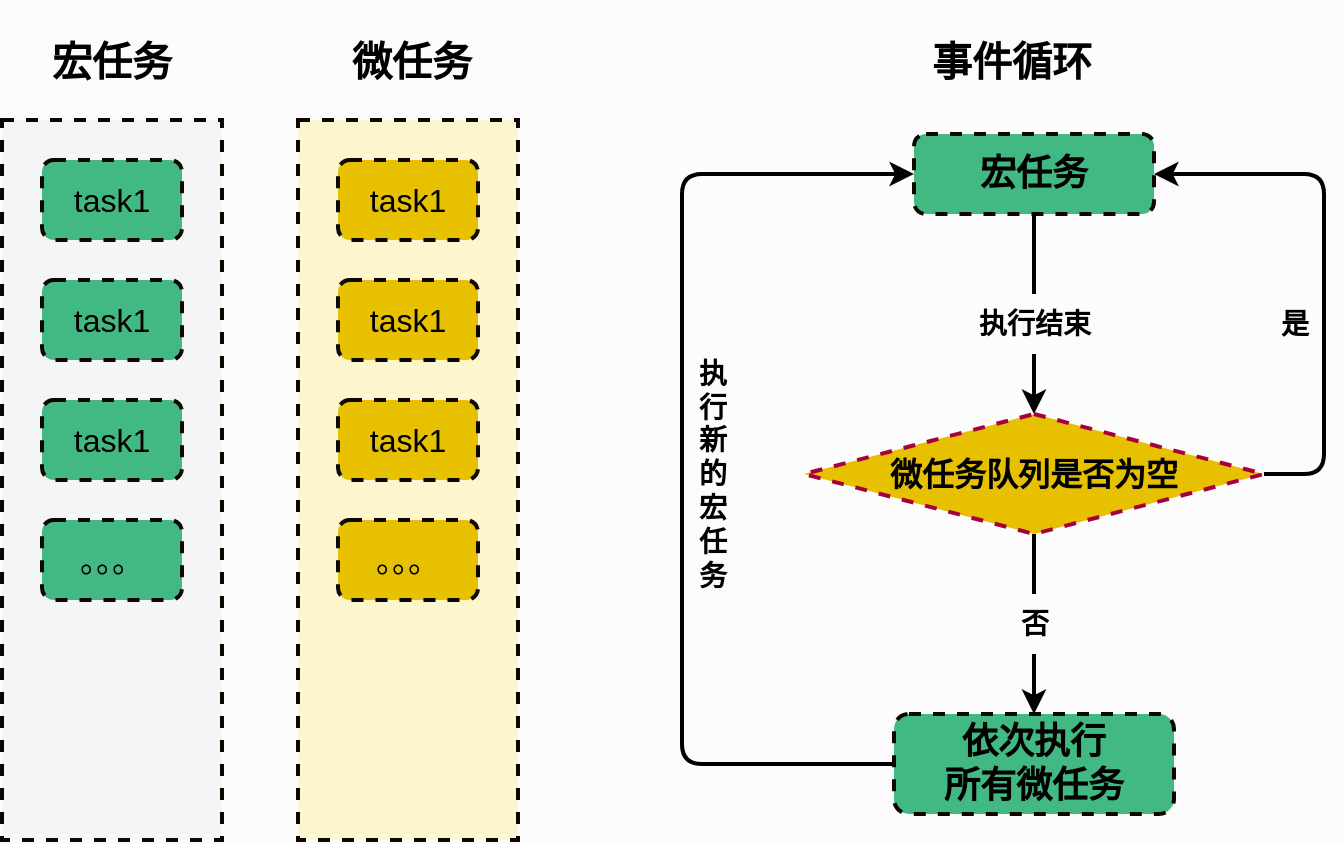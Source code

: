 <mxfile>
    <diagram id="BP0s1PqeJ8omsrFhGxX3" name="Page-1">
        <mxGraphModel dx="1272" dy="511" grid="1" gridSize="10" guides="1" tooltips="1" connect="1" arrows="1" fold="1" page="1" pageScale="1" pageWidth="850" pageHeight="1100" background="#FCFCFC" math="0" shadow="0">
            <root>
                <mxCell id="0"/>
                <mxCell id="1" parent="0"/>
                <mxCell id="2" value="" style="rounded=0;whiteSpace=wrap;html=1;fillColor=#f3f5f7;dashed=1;strokeColor=#0D0701;strokeWidth=2;" parent="1" vertex="1">
                    <mxGeometry x="70" y="70" width="110" height="360" as="geometry"/>
                </mxCell>
                <mxCell id="3" value="&lt;font color=&quot;#000000&quot; style=&quot;font-size: 20px;&quot;&gt;&lt;b style=&quot;font-size: 20px;&quot;&gt;宏任务&lt;/b&gt;&lt;/font&gt;" style="text;html=1;strokeColor=none;fillColor=none;align=center;verticalAlign=middle;whiteSpace=wrap;rounded=0;fontSize=20;" parent="1" vertex="1">
                    <mxGeometry x="70" y="10" width="110" height="60" as="geometry"/>
                </mxCell>
                <mxCell id="4" value="task1" style="rounded=1;whiteSpace=wrap;dashed=1;strokeColor=#0D0701;strokeWidth=2;fontSize=16;fontColor=#000000;fillColor=#42b983;labelBackgroundColor=none;" parent="1" vertex="1">
                    <mxGeometry x="90" y="90" width="70" height="40" as="geometry"/>
                </mxCell>
                <mxCell id="11" value="task1" style="rounded=1;whiteSpace=wrap;html=1;dashed=1;strokeColor=#0D0701;strokeWidth=2;fontSize=16;fontColor=#000000;fillColor=#42b983;labelBackgroundColor=none;" parent="1" vertex="1">
                    <mxGeometry x="90" y="210" width="70" height="40" as="geometry"/>
                </mxCell>
                <mxCell id="12" value="task1" style="rounded=1;whiteSpace=wrap;html=1;dashed=1;strokeColor=#0D0701;strokeWidth=2;fontSize=16;fontColor=#000000;fillColor=#42b983;labelBackgroundColor=none;" parent="1" vertex="1">
                    <mxGeometry x="90" y="150" width="70" height="40" as="geometry"/>
                </mxCell>
                <mxCell id="13" value="。。。" style="rounded=1;whiteSpace=wrap;html=1;dashed=1;strokeColor=#0D0701;strokeWidth=2;fontSize=16;fontColor=#000000;fillColor=#42b983;labelBackgroundColor=none;" parent="1" vertex="1">
                    <mxGeometry x="90" y="270" width="70" height="40" as="geometry"/>
                </mxCell>
                <mxCell id="14" value="&lt;font color=&quot;#000000&quot; style=&quot;font-size: 20px;&quot;&gt;&lt;b style=&quot;font-size: 20px;&quot;&gt;微任务&lt;/b&gt;&lt;/font&gt;" style="text;html=1;strokeColor=none;fillColor=none;align=center;verticalAlign=middle;whiteSpace=wrap;rounded=0;fontSize=20;" parent="1" vertex="1">
                    <mxGeometry x="220" y="10" width="110" height="60" as="geometry"/>
                </mxCell>
                <mxCell id="15" value="" style="rounded=0;whiteSpace=wrap;html=1;fillColor=#ffe5644d;dashed=1;strokeColor=#0D0701;strokeWidth=2;" parent="1" vertex="1">
                    <mxGeometry x="218" y="70" width="110" height="360" as="geometry"/>
                </mxCell>
                <mxCell id="17" value="task1" style="rounded=1;whiteSpace=wrap;html=1;dashed=1;strokeColor=#0D0701;strokeWidth=2;fontSize=16;fontColor=#000000;fillColor=#e7c000;labelBackgroundColor=none;" parent="1" vertex="1">
                    <mxGeometry x="238" y="90" width="70" height="40" as="geometry"/>
                </mxCell>
                <mxCell id="18" value="task1" style="rounded=1;whiteSpace=wrap;html=1;dashed=1;strokeColor=#0D0701;strokeWidth=2;fontSize=16;fontColor=#000000;fillColor=#e7c000;labelBackgroundColor=none;" parent="1" vertex="1">
                    <mxGeometry x="238" y="210" width="70" height="40" as="geometry"/>
                </mxCell>
                <mxCell id="19" value="task1" style="rounded=1;whiteSpace=wrap;html=1;dashed=1;strokeColor=#0D0701;strokeWidth=2;fontSize=16;fontColor=#000000;fillColor=#E7C000;labelBackgroundColor=none;" parent="1" vertex="1">
                    <mxGeometry x="238" y="150" width="70" height="40" as="geometry"/>
                </mxCell>
                <mxCell id="20" value="。。。" style="rounded=1;whiteSpace=wrap;html=1;dashed=1;strokeColor=#0D0701;strokeWidth=2;fontSize=16;fontColor=#000000;fillColor=#e7c000;labelBackgroundColor=none;" parent="1" vertex="1">
                    <mxGeometry x="238" y="270" width="70" height="40" as="geometry"/>
                </mxCell>
                <mxCell id="21" value="&lt;font color=&quot;#000000&quot; style=&quot;font-size: 20px;&quot;&gt;&lt;b style=&quot;font-size: 20px;&quot;&gt;事件循环&lt;/b&gt;&lt;/font&gt;" style="text;html=1;strokeColor=none;fillColor=none;align=center;verticalAlign=middle;whiteSpace=wrap;rounded=0;fontSize=20;" parent="1" vertex="1">
                    <mxGeometry x="520" y="10" width="110" height="60" as="geometry"/>
                </mxCell>
                <mxCell id="27" style="edgeStyle=none;html=1;exitX=0.5;exitY=1;exitDx=0;exitDy=0;entryX=0.5;entryY=0;entryDx=0;entryDy=0;fontSize=18;fontColor=#000000;strokeColor=#000000;strokeWidth=2;startArrow=none;" parent="1" source="28" target="26" edge="1">
                    <mxGeometry relative="1" as="geometry"/>
                </mxCell>
                <mxCell id="23" value="宏任务" style="rounded=1;whiteSpace=wrap;html=1;dashed=1;labelBackgroundColor=none;strokeColor=#0D0701;strokeWidth=2;fontSize=18;fontColor=#000000;fillColor=#42B983;fontStyle=1" parent="1" vertex="1">
                    <mxGeometry x="526" y="77" width="120" height="40" as="geometry"/>
                </mxCell>
                <mxCell id="32" style="edgeStyle=none;html=1;exitX=0.5;exitY=1;exitDx=0;exitDy=0;entryX=0.5;entryY=0;entryDx=0;entryDy=0;strokeColor=#000000;strokeWidth=2;fontSize=14;fontColor=#000000;startArrow=none;" parent="1" source="33" target="31" edge="1">
                    <mxGeometry relative="1" as="geometry"/>
                </mxCell>
                <mxCell id="35" style="edgeStyle=none;html=1;entryX=1;entryY=0.5;entryDx=0;entryDy=0;strokeColor=#000000;strokeWidth=2;fontSize=14;fontColor=#000000;" parent="1" source="26" target="23" edge="1">
                    <mxGeometry relative="1" as="geometry">
                        <Array as="points">
                            <mxPoint x="731" y="247"/>
                            <mxPoint x="731" y="97"/>
                        </Array>
                    </mxGeometry>
                </mxCell>
                <mxCell id="26" value="微任务队列是否为空" style="rhombus;whiteSpace=wrap;html=1;dashed=1;labelBackgroundColor=none;strokeColor=#A50040;strokeWidth=2;fontSize=16;fontColor=#000000;fillColor=#E7C000;fontStyle=1" parent="1" vertex="1">
                    <mxGeometry x="471" y="217" width="230" height="60" as="geometry"/>
                </mxCell>
                <mxCell id="29" value="" style="edgeStyle=none;html=1;exitX=0.5;exitY=1;exitDx=0;exitDy=0;entryX=0.5;entryY=0;entryDx=0;entryDy=0;fontSize=18;fontColor=#000000;strokeColor=#000000;strokeWidth=2;endArrow=none;" parent="1" source="23" target="28" edge="1">
                    <mxGeometry relative="1" as="geometry">
                        <mxPoint x="586" y="117" as="sourcePoint"/>
                        <mxPoint x="586" y="187" as="targetPoint"/>
                    </mxGeometry>
                </mxCell>
                <mxCell id="28" value="执行结束" style="text;html=1;align=center;verticalAlign=middle;resizable=0;points=[];autosize=1;strokeColor=none;fillColor=none;fontSize=14;fontColor=#000000;fontStyle=1;horizontal=1;" parent="1" vertex="1">
                    <mxGeometry x="546" y="157" width="80" height="30" as="geometry"/>
                </mxCell>
                <mxCell id="41" style="edgeStyle=none;html=1;exitX=0;exitY=0.5;exitDx=0;exitDy=0;entryX=0;entryY=0.5;entryDx=0;entryDy=0;strokeColor=#000000;strokeWidth=2;fontSize=14;fontColor=#000000;" parent="1" source="31" target="23" edge="1">
                    <mxGeometry relative="1" as="geometry">
                        <Array as="points">
                            <mxPoint x="410" y="392"/>
                            <mxPoint x="410" y="97"/>
                        </Array>
                    </mxGeometry>
                </mxCell>
                <mxCell id="31" value="依次执行&lt;br&gt;所有微任务" style="rounded=1;whiteSpace=wrap;html=1;dashed=1;labelBackgroundColor=none;strokeColor=#0D0701;strokeWidth=2;fontSize=18;fontColor=#000000;fillColor=#42B983;fontStyle=1" parent="1" vertex="1">
                    <mxGeometry x="516" y="367" width="140" height="50" as="geometry"/>
                </mxCell>
                <mxCell id="34" value="" style="edgeStyle=none;html=1;exitX=0.5;exitY=1;exitDx=0;exitDy=0;entryX=0.5;entryY=0;entryDx=0;entryDy=0;strokeColor=#000000;strokeWidth=2;fontSize=14;fontColor=#000000;endArrow=none;" parent="1" source="26" target="33" edge="1">
                    <mxGeometry relative="1" as="geometry">
                        <mxPoint x="586" y="247" as="sourcePoint"/>
                        <mxPoint x="586" y="297" as="targetPoint"/>
                    </mxGeometry>
                </mxCell>
                <mxCell id="33" value="否" style="text;html=1;align=center;verticalAlign=middle;resizable=0;points=[];autosize=1;strokeColor=none;fillColor=none;fontSize=14;fontColor=#000000;fontStyle=1;horizontal=1;" parent="1" vertex="1">
                    <mxGeometry x="566" y="307" width="40" height="30" as="geometry"/>
                </mxCell>
                <mxCell id="36" value="是" style="text;html=1;align=center;verticalAlign=middle;resizable=0;points=[];autosize=1;strokeColor=none;fillColor=none;fontSize=14;fontColor=#000000;fontStyle=1;horizontal=1;" parent="1" vertex="1">
                    <mxGeometry x="696" y="157" width="40" height="30" as="geometry"/>
                </mxCell>
                <mxCell id="42" value="执&lt;br&gt;行&lt;br&gt;新&lt;br&gt;的&lt;br&gt;宏&lt;br&gt;任&lt;br&gt;务" style="text;html=1;align=center;verticalAlign=middle;resizable=0;points=[];autosize=1;strokeColor=none;fillColor=none;fontSize=14;fontColor=#000000;fontStyle=1" parent="1" vertex="1">
                    <mxGeometry x="405" y="182" width="40" height="130" as="geometry"/>
                </mxCell>
            </root>
        </mxGraphModel>
    </diagram>
</mxfile>